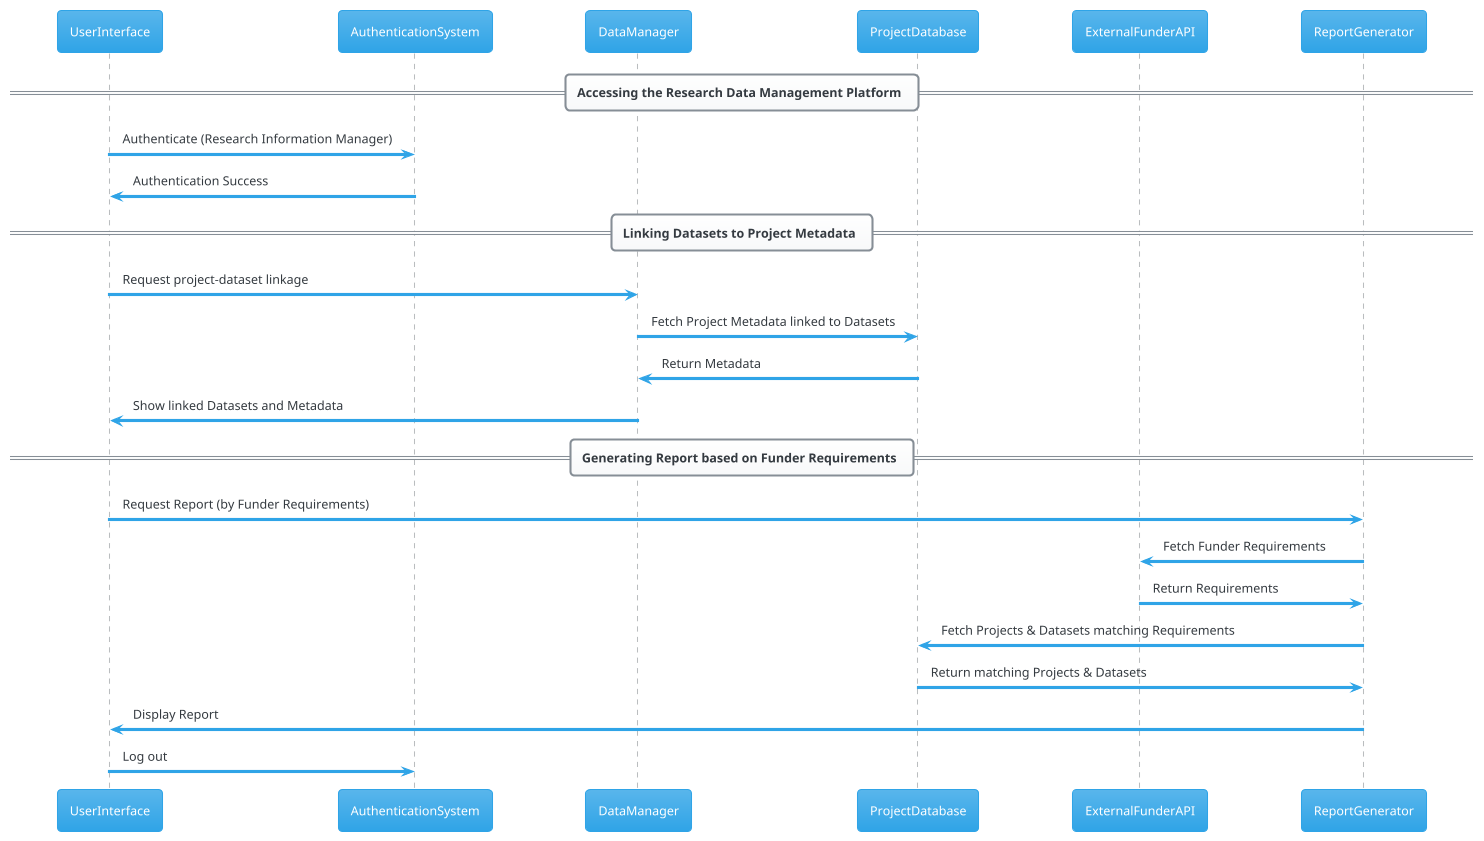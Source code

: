 @startuml
!theme cerulean

participant UserInterface as UI
participant AuthenticationSystem as Auth
participant DataManager as DM
participant ProjectDatabase as PD
participant ExternalFunderAPI as EFA
participant ReportGenerator as RG

== Accessing the Research Data Management Platform ==
UI -> Auth: Authenticate (Research Information Manager)
Auth -> UI: Authentication Success

== Linking Datasets to Project Metadata ==
UI -> DM: Request project-dataset linkage
DM -> PD: Fetch Project Metadata linked to Datasets
PD -> DM: Return Metadata
DM -> UI: Show linked Datasets and Metadata

== Generating Report based on Funder Requirements ==
UI -> RG: Request Report (by Funder Requirements)
RG -> EFA: Fetch Funder Requirements
EFA -> RG: Return Requirements
RG -> PD: Fetch Projects & Datasets matching Requirements
PD -> RG: Return matching Projects & Datasets
RG -> UI: Display Report
UI -> Auth: Log out

@enduml